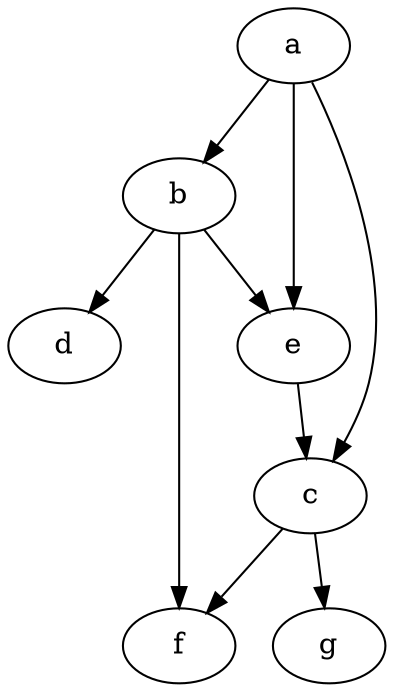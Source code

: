 digraph "output-4_processor_1_src_3_dest" {
	a		[Weight=1,Start=0,Processor=1];
	b		[Weight=3,Start=1,Processor=1];
	a -> b	[Weight=1];
	c		[Weight=4,Start=7,Processor=2];
	a -> c	[Weight=2];
	d		[Weight=6,Start=4,Processor=1];
	b -> d	[Weight=4];
	e		[Weight=1,Start=6,Processor=2];
	a -> e	[Weight=5];
	b -> e	[Weight=2];
	e -> c	[Weight=3];
	f		[Weight=3,Start=13,Processor=1];
	b -> f	[Weight=5];
	c -> f	[Weight=2];
	g		[Weight=4,Start=11,Processor=2];
	c -> g	[Weight=3];
}